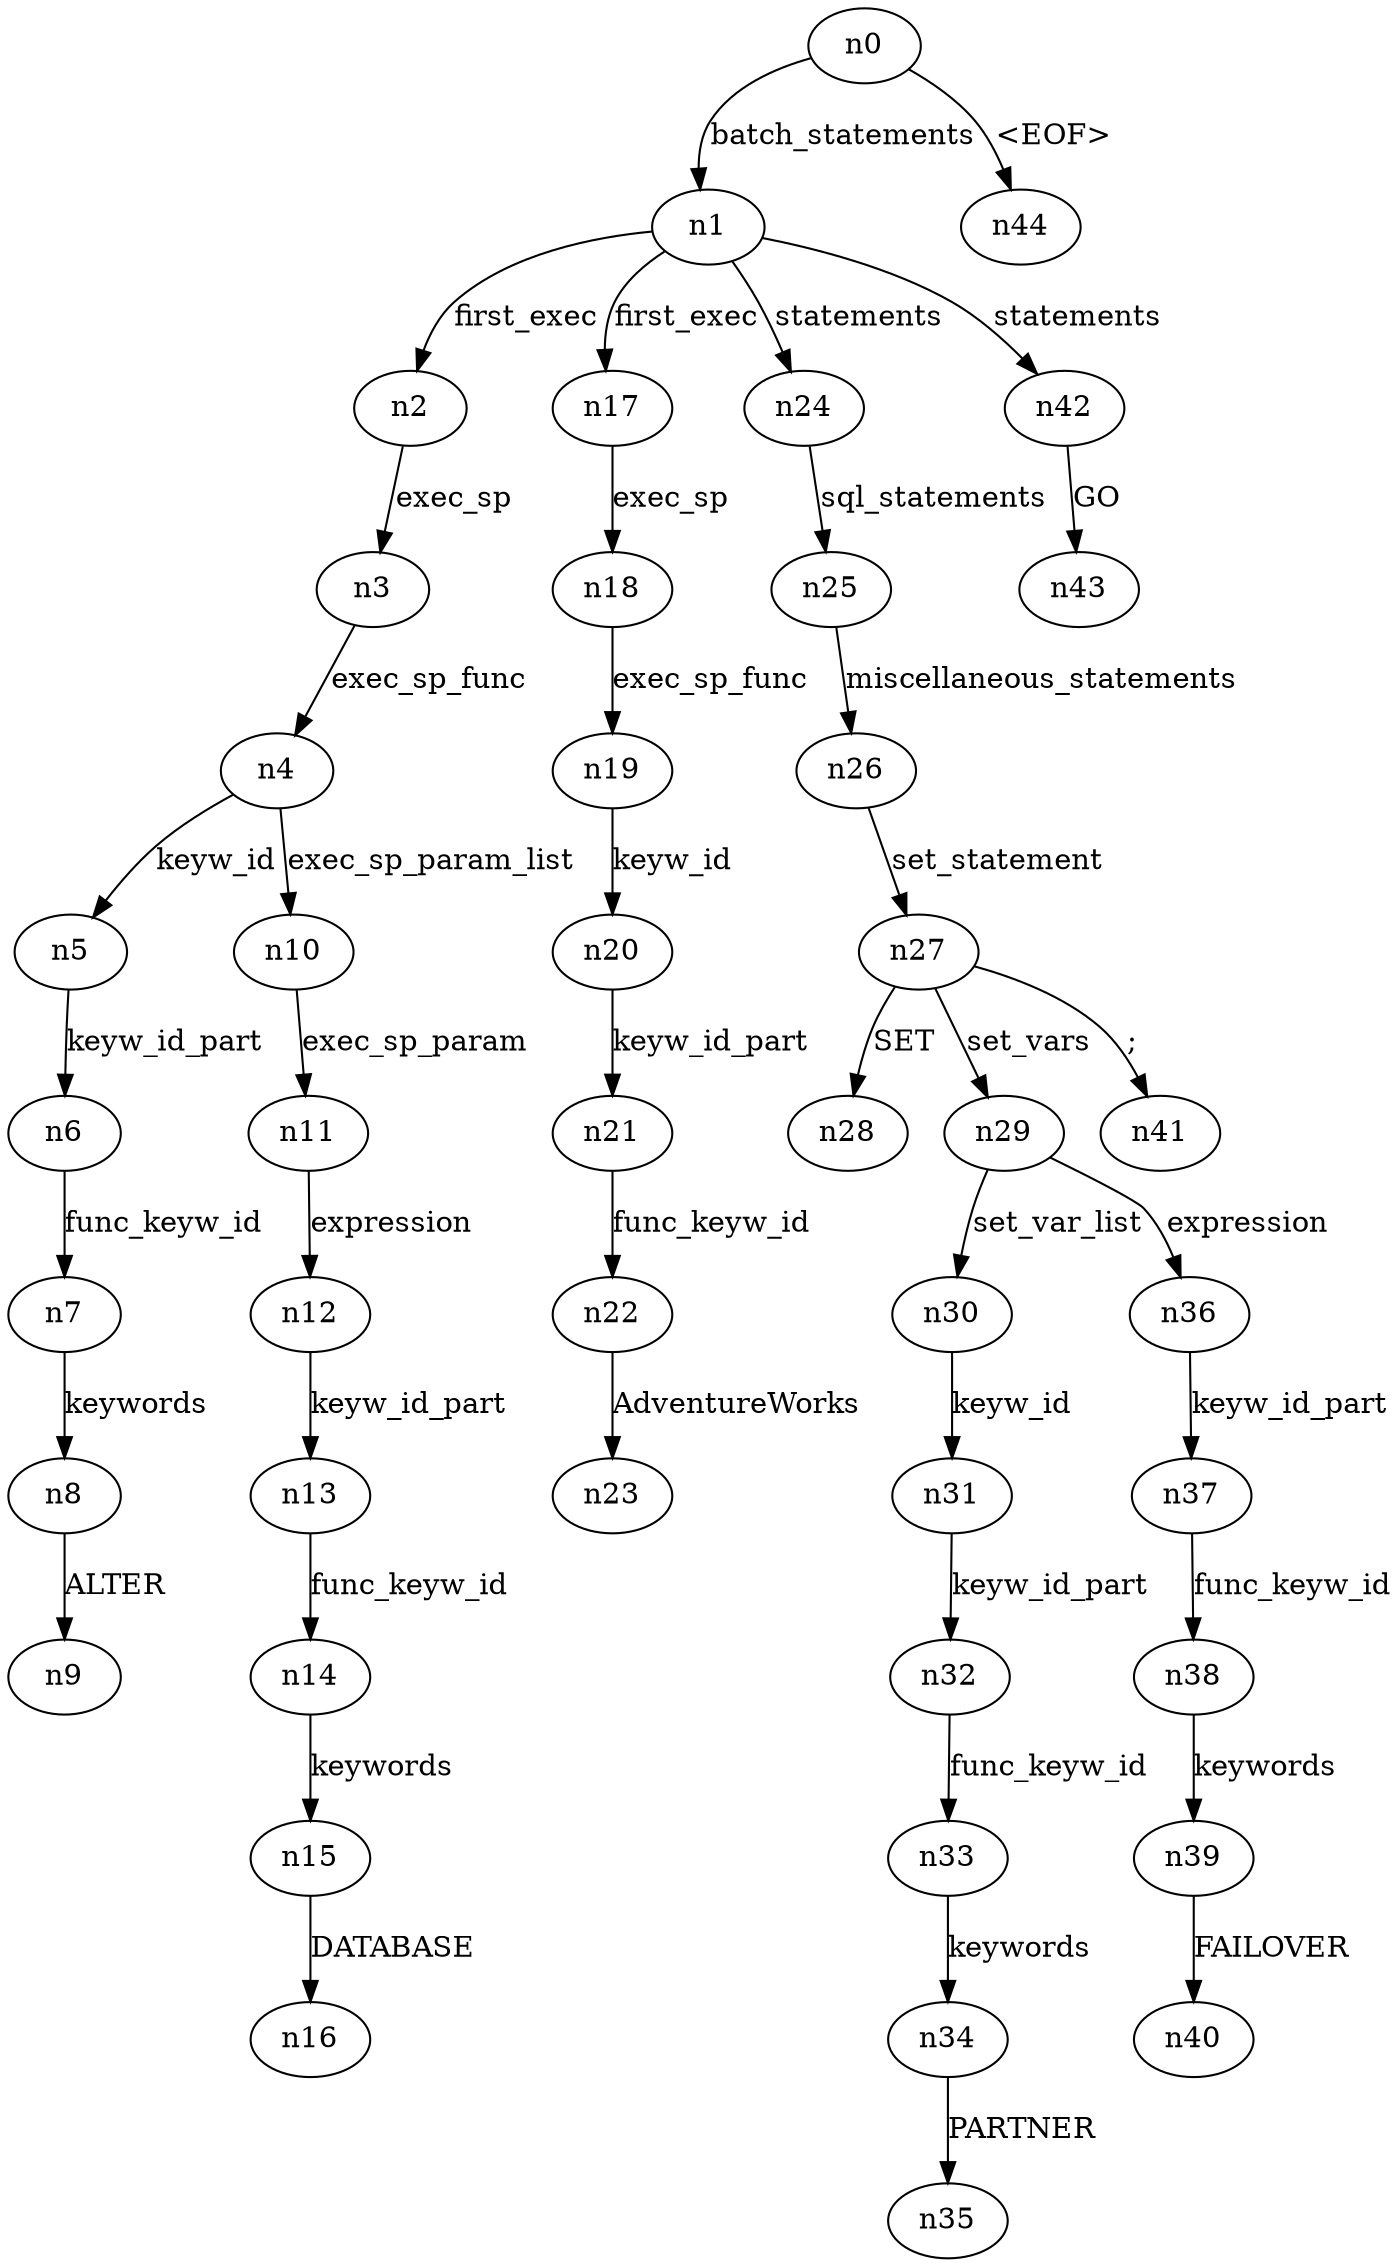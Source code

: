 digraph ParseTree {
  n0 -> n1 [label="batch_statements"];
  n1 -> n2 [label="first_exec"];
  n2 -> n3 [label="exec_sp"];
  n3 -> n4 [label="exec_sp_func"];
  n4 -> n5 [label="keyw_id"];
  n5 -> n6 [label="keyw_id_part"];
  n6 -> n7 [label="func_keyw_id"];
  n7 -> n8 [label="keywords"];
  n8 -> n9 [label="ALTER"];
  n4 -> n10 [label="exec_sp_param_list"];
  n10 -> n11 [label="exec_sp_param"];
  n11 -> n12 [label="expression"];
  n12 -> n13 [label="keyw_id_part"];
  n13 -> n14 [label="func_keyw_id"];
  n14 -> n15 [label="keywords"];
  n15 -> n16 [label="DATABASE"];
  n1 -> n17 [label="first_exec"];
  n17 -> n18 [label="exec_sp"];
  n18 -> n19 [label="exec_sp_func"];
  n19 -> n20 [label="keyw_id"];
  n20 -> n21 [label="keyw_id_part"];
  n21 -> n22 [label="func_keyw_id"];
  n22 -> n23 [label="AdventureWorks"];
  n1 -> n24 [label="statements"];
  n24 -> n25 [label="sql_statements"];
  n25 -> n26 [label="miscellaneous_statements"];
  n26 -> n27 [label="set_statement"];
  n27 -> n28 [label="SET"];
  n27 -> n29 [label="set_vars"];
  n29 -> n30 [label="set_var_list"];
  n30 -> n31 [label="keyw_id"];
  n31 -> n32 [label="keyw_id_part"];
  n32 -> n33 [label="func_keyw_id"];
  n33 -> n34 [label="keywords"];
  n34 -> n35 [label="PARTNER"];
  n29 -> n36 [label="expression"];
  n36 -> n37 [label="keyw_id_part"];
  n37 -> n38 [label="func_keyw_id"];
  n38 -> n39 [label="keywords"];
  n39 -> n40 [label="FAILOVER"];
  n27 -> n41 [label=";"];
  n1 -> n42 [label="statements"];
  n42 -> n43 [label="GO"];
  n0 -> n44 [label="<EOF>"];
}